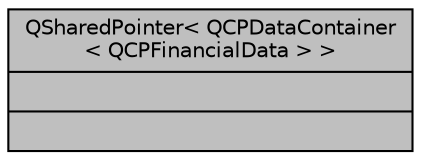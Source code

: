 digraph "QSharedPointer&lt; QCPDataContainer&lt; QCPFinancialData &gt; &gt;"
{
 // LATEX_PDF_SIZE
  edge [fontname="Helvetica",fontsize="10",labelfontname="Helvetica",labelfontsize="10"];
  node [fontname="Helvetica",fontsize="10",shape=record];
  Node1 [label="{QSharedPointer\< QCPDataContainer\l\< QCPFinancialData \> \>\n||}",height=0.2,width=0.4,color="black", fillcolor="grey75", style="filled", fontcolor="black",tooltip=" "];
}
